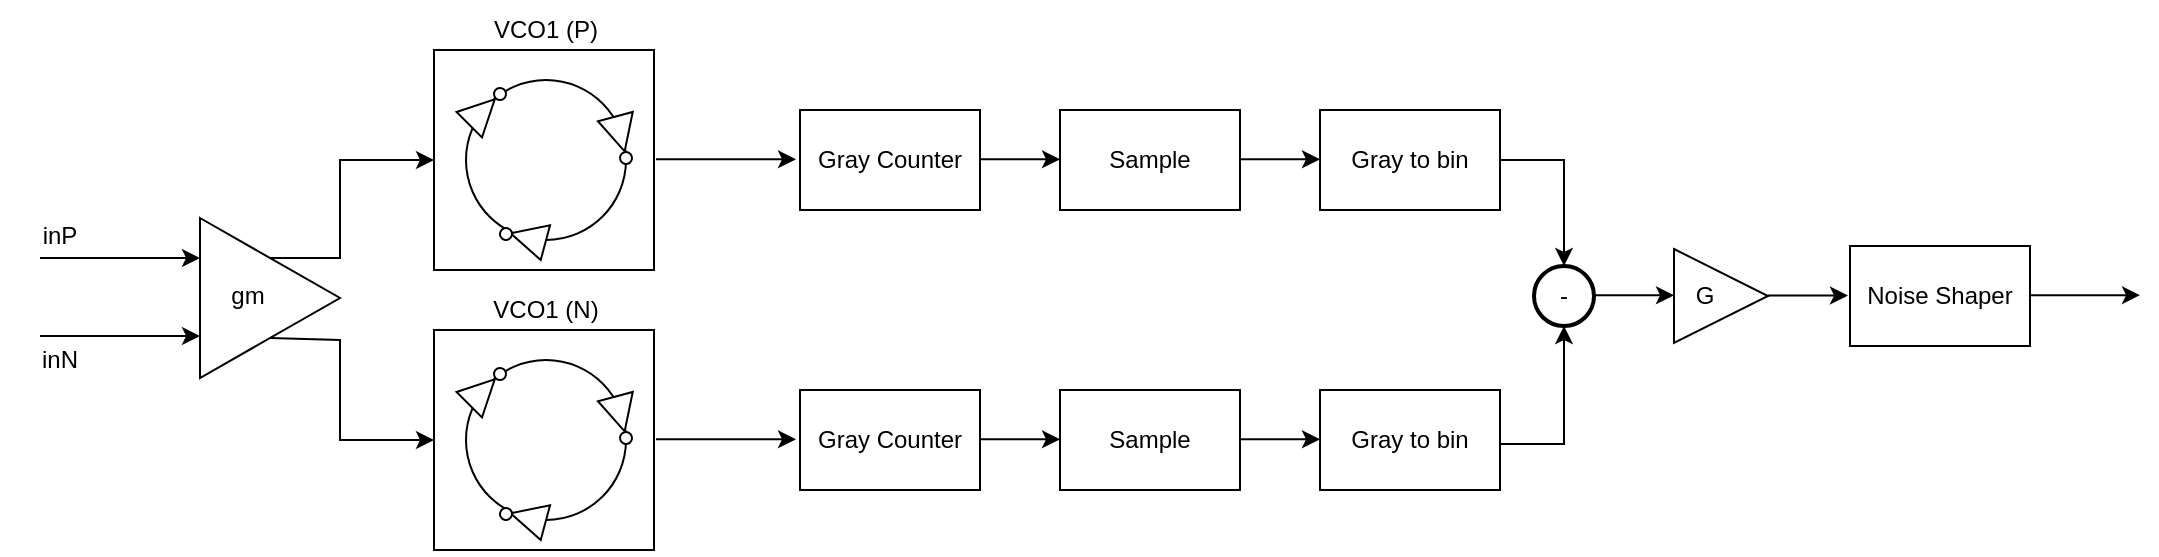 <mxfile version="24.2.5" type="device">
  <diagram name="Página-1" id="GBnDSWIMgBguWS17cVUB">
    <mxGraphModel dx="1195" dy="697" grid="1" gridSize="10" guides="1" tooltips="1" connect="1" arrows="1" fold="1" page="1" pageScale="1" pageWidth="827" pageHeight="1169" math="0" shadow="0">
      <root>
        <mxCell id="0" />
        <mxCell id="1" parent="0" />
        <mxCell id="giKLwABNxpkBtgjpMrBd-41" value="" style="group;rotation=-135;" vertex="1" connectable="0" parent="1">
          <mxGeometry x="284" y="219.996" width="110" height="100.004" as="geometry" />
        </mxCell>
        <mxCell id="giKLwABNxpkBtgjpMrBd-42" value="" style="rounded=0;whiteSpace=wrap;html=1;" vertex="1" parent="giKLwABNxpkBtgjpMrBd-41">
          <mxGeometry x="-7" y="-5" width="110" height="110" as="geometry" />
        </mxCell>
        <mxCell id="giKLwABNxpkBtgjpMrBd-43" value="" style="ellipse;whiteSpace=wrap;html=1;aspect=fixed;rotation=-135;" vertex="1" parent="giKLwABNxpkBtgjpMrBd-41">
          <mxGeometry x="9" y="10" width="80" height="80" as="geometry" />
        </mxCell>
        <mxCell id="giKLwABNxpkBtgjpMrBd-44" value="" style="group;rotation=-165;" vertex="1" connectable="0" parent="giKLwABNxpkBtgjpMrBd-41">
          <mxGeometry x="25" y="79" width="24" height="18" as="geometry" />
        </mxCell>
        <mxCell id="giKLwABNxpkBtgjpMrBd-45" value="" style="triangle;whiteSpace=wrap;html=1;rotation=-165;" vertex="1" parent="giKLwABNxpkBtgjpMrBd-44">
          <mxGeometry x="6" y="1" width="18" height="18" as="geometry" />
        </mxCell>
        <mxCell id="giKLwABNxpkBtgjpMrBd-46" value="" style="ellipse;whiteSpace=wrap;html=1;aspect=fixed;rotation=-165;" vertex="1" parent="giKLwABNxpkBtgjpMrBd-44">
          <mxGeometry x="1" y="5" width="6" height="6" as="geometry" />
        </mxCell>
        <mxCell id="giKLwABNxpkBtgjpMrBd-47" value="" style="triangle;whiteSpace=wrap;html=1;rotation=-45;" vertex="1" parent="giKLwABNxpkBtgjpMrBd-41">
          <mxGeometry x="8" y="17" width="18" height="18" as="geometry" />
        </mxCell>
        <mxCell id="giKLwABNxpkBtgjpMrBd-48" value="" style="ellipse;whiteSpace=wrap;html=1;aspect=fixed;rotation=-186;" vertex="1" parent="giKLwABNxpkBtgjpMrBd-41">
          <mxGeometry x="23" y="14" width="6" height="6" as="geometry" />
        </mxCell>
        <mxCell id="giKLwABNxpkBtgjpMrBd-49" value="" style="group;rotation=-285;" vertex="1" connectable="0" parent="giKLwABNxpkBtgjpMrBd-41">
          <mxGeometry x="74" y="31" width="24" height="18" as="geometry" />
        </mxCell>
        <mxCell id="giKLwABNxpkBtgjpMrBd-50" value="" style="triangle;whiteSpace=wrap;html=1;rotation=-285;" vertex="1" parent="giKLwABNxpkBtgjpMrBd-49">
          <mxGeometry x="3" y="-3" width="18" height="18" as="geometry" />
        </mxCell>
        <mxCell id="giKLwABNxpkBtgjpMrBd-51" value="" style="ellipse;whiteSpace=wrap;html=1;aspect=fixed;rotation=-285;" vertex="1" parent="giKLwABNxpkBtgjpMrBd-49">
          <mxGeometry x="12" y="15" width="6" height="6" as="geometry" />
        </mxCell>
        <mxCell id="giKLwABNxpkBtgjpMrBd-52" value="VCO1 (P)" style="text;html=1;align=center;verticalAlign=middle;whiteSpace=wrap;rounded=0;" vertex="1" parent="giKLwABNxpkBtgjpMrBd-41">
          <mxGeometry x="19" y="-29.996" width="60" height="30" as="geometry" />
        </mxCell>
        <mxCell id="giKLwABNxpkBtgjpMrBd-53" value="" style="endArrow=classic;html=1;rounded=0;" edge="1" parent="1">
          <mxGeometry width="50" height="50" relative="1" as="geometry">
            <mxPoint x="388" y="269.65" as="sourcePoint" />
            <mxPoint x="458" y="269.65" as="targetPoint" />
          </mxGeometry>
        </mxCell>
        <mxCell id="giKLwABNxpkBtgjpMrBd-54" value="Gray Counter" style="rounded=0;whiteSpace=wrap;html=1;" vertex="1" parent="1">
          <mxGeometry x="460" y="245" width="90" height="50" as="geometry" />
        </mxCell>
        <mxCell id="giKLwABNxpkBtgjpMrBd-55" value="" style="endArrow=classic;html=1;rounded=0;exitX=1;exitY=0.5;exitDx=0;exitDy=0;" edge="1" parent="1">
          <mxGeometry width="50" height="50" relative="1" as="geometry">
            <mxPoint x="550.0" y="269.66" as="sourcePoint" />
            <mxPoint x="590" y="269.66" as="targetPoint" />
          </mxGeometry>
        </mxCell>
        <mxCell id="giKLwABNxpkBtgjpMrBd-57" value="Sample" style="rounded=0;whiteSpace=wrap;html=1;" vertex="1" parent="1">
          <mxGeometry x="590" y="245" width="90" height="50" as="geometry" />
        </mxCell>
        <mxCell id="giKLwABNxpkBtgjpMrBd-58" value="Noise Shaper" style="rounded=0;whiteSpace=wrap;html=1;" vertex="1" parent="1">
          <mxGeometry x="985" y="313" width="90" height="50" as="geometry" />
        </mxCell>
        <mxCell id="giKLwABNxpkBtgjpMrBd-59" value="-" style="strokeWidth=2;html=1;shape=mxgraph.flowchart.start_2;whiteSpace=wrap;" vertex="1" parent="1">
          <mxGeometry x="827" y="323" width="30" height="30" as="geometry" />
        </mxCell>
        <mxCell id="giKLwABNxpkBtgjpMrBd-60" value="" style="rounded=0;whiteSpace=wrap;html=1;" vertex="1" parent="1">
          <mxGeometry x="277" y="354.996" width="110" height="110" as="geometry" />
        </mxCell>
        <mxCell id="giKLwABNxpkBtgjpMrBd-61" value="" style="ellipse;whiteSpace=wrap;html=1;aspect=fixed;rotation=-135;" vertex="1" parent="1">
          <mxGeometry x="293" y="369.996" width="80" height="80" as="geometry" />
        </mxCell>
        <mxCell id="giKLwABNxpkBtgjpMrBd-62" value="" style="group;rotation=-165;" vertex="1" connectable="0" parent="1">
          <mxGeometry x="309" y="438.996" width="24" height="18" as="geometry" />
        </mxCell>
        <mxCell id="giKLwABNxpkBtgjpMrBd-63" value="" style="triangle;whiteSpace=wrap;html=1;rotation=-165;" vertex="1" parent="giKLwABNxpkBtgjpMrBd-62">
          <mxGeometry x="6" y="1" width="18" height="18" as="geometry" />
        </mxCell>
        <mxCell id="giKLwABNxpkBtgjpMrBd-64" value="" style="ellipse;whiteSpace=wrap;html=1;aspect=fixed;rotation=-165;" vertex="1" parent="giKLwABNxpkBtgjpMrBd-62">
          <mxGeometry x="1" y="5" width="6" height="6" as="geometry" />
        </mxCell>
        <mxCell id="giKLwABNxpkBtgjpMrBd-65" value="" style="triangle;whiteSpace=wrap;html=1;rotation=-45;" vertex="1" parent="1">
          <mxGeometry x="292" y="376.996" width="18" height="18" as="geometry" />
        </mxCell>
        <mxCell id="giKLwABNxpkBtgjpMrBd-66" value="" style="ellipse;whiteSpace=wrap;html=1;aspect=fixed;rotation=-186;" vertex="1" parent="1">
          <mxGeometry x="307" y="373.996" width="6" height="6" as="geometry" />
        </mxCell>
        <mxCell id="giKLwABNxpkBtgjpMrBd-67" value="" style="group;rotation=-285;" vertex="1" connectable="0" parent="1">
          <mxGeometry x="358" y="390.996" width="24" height="18" as="geometry" />
        </mxCell>
        <mxCell id="giKLwABNxpkBtgjpMrBd-68" value="" style="triangle;whiteSpace=wrap;html=1;rotation=-285;" vertex="1" parent="giKLwABNxpkBtgjpMrBd-67">
          <mxGeometry x="3" y="-3" width="18" height="18" as="geometry" />
        </mxCell>
        <mxCell id="giKLwABNxpkBtgjpMrBd-69" value="" style="ellipse;whiteSpace=wrap;html=1;aspect=fixed;rotation=-285;" vertex="1" parent="giKLwABNxpkBtgjpMrBd-67">
          <mxGeometry x="12" y="15" width="6" height="6" as="geometry" />
        </mxCell>
        <mxCell id="giKLwABNxpkBtgjpMrBd-70" value="VCO1 (N)" style="text;html=1;align=center;verticalAlign=middle;whiteSpace=wrap;rounded=0;" vertex="1" parent="1">
          <mxGeometry x="303" y="330" width="60" height="30" as="geometry" />
        </mxCell>
        <mxCell id="giKLwABNxpkBtgjpMrBd-71" value="" style="endArrow=classic;html=1;rounded=0;" edge="1" parent="1">
          <mxGeometry width="50" height="50" relative="1" as="geometry">
            <mxPoint x="388" y="409.65" as="sourcePoint" />
            <mxPoint x="458" y="409.65" as="targetPoint" />
          </mxGeometry>
        </mxCell>
        <mxCell id="giKLwABNxpkBtgjpMrBd-72" value="Gray Counter" style="rounded=0;whiteSpace=wrap;html=1;" vertex="1" parent="1">
          <mxGeometry x="460" y="385" width="90" height="50" as="geometry" />
        </mxCell>
        <mxCell id="giKLwABNxpkBtgjpMrBd-73" value="" style="endArrow=classic;html=1;rounded=0;exitX=1;exitY=0.5;exitDx=0;exitDy=0;" edge="1" parent="1">
          <mxGeometry width="50" height="50" relative="1" as="geometry">
            <mxPoint x="550.0" y="409.66" as="sourcePoint" />
            <mxPoint x="590" y="409.66" as="targetPoint" />
          </mxGeometry>
        </mxCell>
        <mxCell id="giKLwABNxpkBtgjpMrBd-74" value="Sample" style="rounded=0;whiteSpace=wrap;html=1;" vertex="1" parent="1">
          <mxGeometry x="590" y="385" width="90" height="50" as="geometry" />
        </mxCell>
        <mxCell id="giKLwABNxpkBtgjpMrBd-76" value="" style="endArrow=classic;html=1;rounded=0;exitX=1;exitY=0.5;exitDx=0;exitDy=0;" edge="1" parent="1">
          <mxGeometry width="50" height="50" relative="1" as="geometry">
            <mxPoint x="857.0" y="337.66" as="sourcePoint" />
            <mxPoint x="897" y="337.66" as="targetPoint" />
          </mxGeometry>
        </mxCell>
        <mxCell id="giKLwABNxpkBtgjpMrBd-77" value="" style="endArrow=classic;html=1;rounded=0;" edge="1" parent="1">
          <mxGeometry width="50" height="50" relative="1" as="geometry">
            <mxPoint x="80" y="319" as="sourcePoint" />
            <mxPoint x="160" y="319" as="targetPoint" />
          </mxGeometry>
        </mxCell>
        <mxCell id="giKLwABNxpkBtgjpMrBd-78" value="" style="endArrow=classic;html=1;rounded=0;" edge="1" parent="1">
          <mxGeometry width="50" height="50" relative="1" as="geometry">
            <mxPoint x="80" y="358" as="sourcePoint" />
            <mxPoint x="160" y="358" as="targetPoint" />
          </mxGeometry>
        </mxCell>
        <mxCell id="giKLwABNxpkBtgjpMrBd-79" value="" style="triangle;whiteSpace=wrap;html=1;" vertex="1" parent="1">
          <mxGeometry x="160" y="299" width="70" height="80" as="geometry" />
        </mxCell>
        <mxCell id="giKLwABNxpkBtgjpMrBd-80" value="gm" style="text;html=1;align=center;verticalAlign=middle;whiteSpace=wrap;rounded=0;" vertex="1" parent="1">
          <mxGeometry x="154" y="323" width="60" height="30" as="geometry" />
        </mxCell>
        <mxCell id="giKLwABNxpkBtgjpMrBd-81" value="" style="endArrow=classic;html=1;rounded=0;exitX=0.5;exitY=0;exitDx=0;exitDy=0;entryX=0;entryY=0.5;entryDx=0;entryDy=0;" edge="1" parent="1" source="giKLwABNxpkBtgjpMrBd-79" target="giKLwABNxpkBtgjpMrBd-42">
          <mxGeometry width="50" height="50" relative="1" as="geometry">
            <mxPoint x="420" y="490" as="sourcePoint" />
            <mxPoint x="470" y="440" as="targetPoint" />
            <Array as="points">
              <mxPoint x="230" y="319" />
              <mxPoint x="230" y="270" />
            </Array>
          </mxGeometry>
        </mxCell>
        <mxCell id="giKLwABNxpkBtgjpMrBd-82" value="" style="endArrow=classic;html=1;rounded=0;exitX=0.5;exitY=1;exitDx=0;exitDy=0;entryX=0;entryY=0.5;entryDx=0;entryDy=0;" edge="1" parent="1" source="giKLwABNxpkBtgjpMrBd-79" target="giKLwABNxpkBtgjpMrBd-60">
          <mxGeometry width="50" height="50" relative="1" as="geometry">
            <mxPoint x="420" y="490" as="sourcePoint" />
            <mxPoint x="470" y="440" as="targetPoint" />
            <Array as="points">
              <mxPoint x="230" y="360" />
              <mxPoint x="230" y="410" />
            </Array>
          </mxGeometry>
        </mxCell>
        <mxCell id="giKLwABNxpkBtgjpMrBd-83" value="inP" style="text;html=1;align=center;verticalAlign=middle;whiteSpace=wrap;rounded=0;" vertex="1" parent="1">
          <mxGeometry x="60" y="293" width="60" height="30" as="geometry" />
        </mxCell>
        <mxCell id="giKLwABNxpkBtgjpMrBd-84" value="inN" style="text;html=1;align=center;verticalAlign=middle;whiteSpace=wrap;rounded=0;" vertex="1" parent="1">
          <mxGeometry x="60" y="355" width="60" height="30" as="geometry" />
        </mxCell>
        <mxCell id="giKLwABNxpkBtgjpMrBd-85" value="" style="triangle;whiteSpace=wrap;html=1;" vertex="1" parent="1">
          <mxGeometry x="897" y="314.5" width="47" height="47" as="geometry" />
        </mxCell>
        <mxCell id="giKLwABNxpkBtgjpMrBd-86" value="" style="endArrow=classic;html=1;rounded=0;exitX=1;exitY=0.5;exitDx=0;exitDy=0;" edge="1" parent="1">
          <mxGeometry width="50" height="50" relative="1" as="geometry">
            <mxPoint x="944.0" y="337.76" as="sourcePoint" />
            <mxPoint x="984" y="337.76" as="targetPoint" />
          </mxGeometry>
        </mxCell>
        <mxCell id="giKLwABNxpkBtgjpMrBd-87" value="G" style="text;html=1;align=center;verticalAlign=middle;whiteSpace=wrap;rounded=0;" vertex="1" parent="1">
          <mxGeometry x="906" y="326.5" width="13" height="23" as="geometry" />
        </mxCell>
        <mxCell id="giKLwABNxpkBtgjpMrBd-88" value="" style="endArrow=classic;html=1;rounded=0;exitX=1;exitY=0.5;exitDx=0;exitDy=0;" edge="1" parent="1">
          <mxGeometry width="50" height="50" relative="1" as="geometry">
            <mxPoint x="680.0" y="269.66" as="sourcePoint" />
            <mxPoint x="720" y="269.66" as="targetPoint" />
          </mxGeometry>
        </mxCell>
        <mxCell id="giKLwABNxpkBtgjpMrBd-89" value="Gray to bin" style="rounded=0;whiteSpace=wrap;html=1;" vertex="1" parent="1">
          <mxGeometry x="720" y="245" width="90" height="50" as="geometry" />
        </mxCell>
        <mxCell id="giKLwABNxpkBtgjpMrBd-90" value="" style="endArrow=classic;html=1;rounded=0;exitX=1;exitY=0.5;exitDx=0;exitDy=0;" edge="1" parent="1">
          <mxGeometry width="50" height="50" relative="1" as="geometry">
            <mxPoint x="680.0" y="409.66" as="sourcePoint" />
            <mxPoint x="720" y="409.66" as="targetPoint" />
          </mxGeometry>
        </mxCell>
        <mxCell id="giKLwABNxpkBtgjpMrBd-91" value="Gray to bin" style="rounded=0;whiteSpace=wrap;html=1;" vertex="1" parent="1">
          <mxGeometry x="720" y="385" width="90" height="50" as="geometry" />
        </mxCell>
        <mxCell id="giKLwABNxpkBtgjpMrBd-92" value="" style="endArrow=classic;html=1;rounded=0;exitX=1;exitY=0.5;exitDx=0;exitDy=0;entryX=0.5;entryY=0;entryDx=0;entryDy=0;entryPerimeter=0;" edge="1" parent="1" source="giKLwABNxpkBtgjpMrBd-89" target="giKLwABNxpkBtgjpMrBd-59">
          <mxGeometry width="50" height="50" relative="1" as="geometry">
            <mxPoint x="827" y="270" as="sourcePoint" />
            <mxPoint x="877" y="220" as="targetPoint" />
            <Array as="points">
              <mxPoint x="842" y="270" />
            </Array>
          </mxGeometry>
        </mxCell>
        <mxCell id="giKLwABNxpkBtgjpMrBd-93" value="" style="endArrow=classic;html=1;rounded=0;exitX=1;exitY=0.5;exitDx=0;exitDy=0;entryX=0.5;entryY=1;entryDx=0;entryDy=0;entryPerimeter=0;" edge="1" parent="1" target="giKLwABNxpkBtgjpMrBd-59">
          <mxGeometry width="50" height="50" relative="1" as="geometry">
            <mxPoint x="810" y="412" as="sourcePoint" />
            <mxPoint x="842" y="465" as="targetPoint" />
            <Array as="points">
              <mxPoint x="842" y="412" />
            </Array>
          </mxGeometry>
        </mxCell>
        <mxCell id="giKLwABNxpkBtgjpMrBd-94" value="" style="endArrow=classic;html=1;rounded=0;" edge="1" parent="1">
          <mxGeometry width="50" height="50" relative="1" as="geometry">
            <mxPoint x="1075" y="337.58" as="sourcePoint" />
            <mxPoint x="1130" y="337.58" as="targetPoint" />
          </mxGeometry>
        </mxCell>
      </root>
    </mxGraphModel>
  </diagram>
</mxfile>
